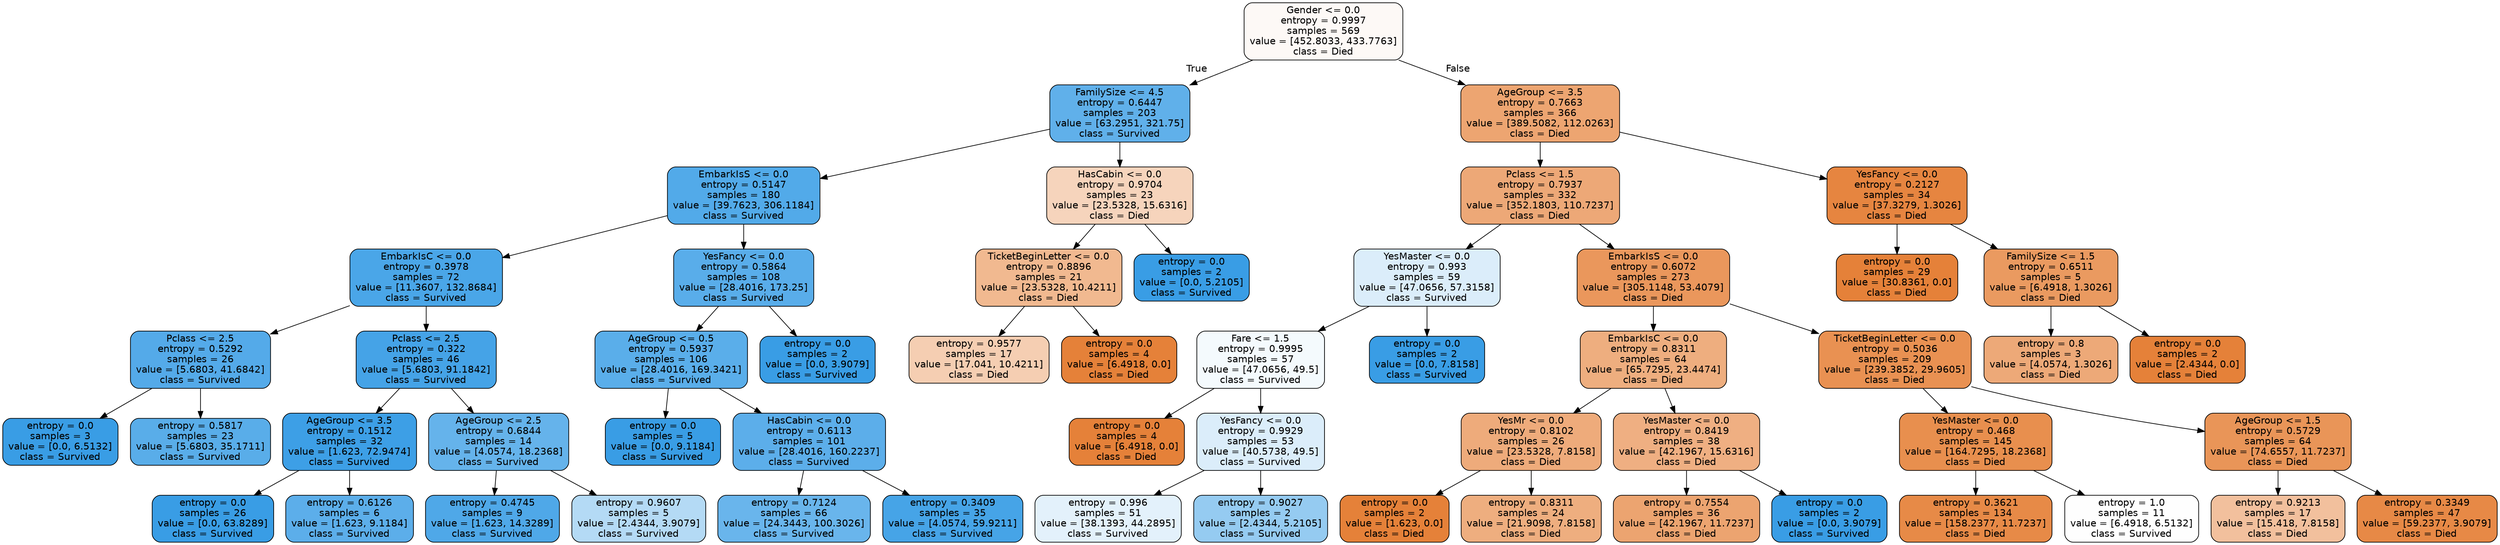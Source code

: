 digraph Tree {
node [shape=box, style="filled, rounded", color="black", fontname=helvetica] ;
edge [fontname=helvetica] ;
0 [label="Gender <= 0.0\nentropy = 0.9997\nsamples = 569\nvalue = [452.8033, 433.7763]\nclass = Died", fillcolor="#e581390b"] ;
1 [label="FamilySize <= 4.5\nentropy = 0.6447\nsamples = 203\nvalue = [63.2951, 321.75]\nclass = Survived", fillcolor="#399de5cd"] ;
0 -> 1 [labeldistance=2.5, labelangle=45, headlabel="True"] ;
2 [label="EmbarkIsS <= 0.0\nentropy = 0.5147\nsamples = 180\nvalue = [39.7623, 306.1184]\nclass = Survived", fillcolor="#399de5de"] ;
1 -> 2 ;
3 [label="EmbarkIsC <= 0.0\nentropy = 0.3978\nsamples = 72\nvalue = [11.3607, 132.8684]\nclass = Survived", fillcolor="#399de5e9"] ;
2 -> 3 ;
4 [label="Pclass <= 2.5\nentropy = 0.5292\nsamples = 26\nvalue = [5.6803, 41.6842]\nclass = Survived", fillcolor="#399de5dc"] ;
3 -> 4 ;
5 [label="entropy = 0.0\nsamples = 3\nvalue = [0.0, 6.5132]\nclass = Survived", fillcolor="#399de5ff"] ;
4 -> 5 ;
6 [label="entropy = 0.5817\nsamples = 23\nvalue = [5.6803, 35.1711]\nclass = Survived", fillcolor="#399de5d6"] ;
4 -> 6 ;
7 [label="Pclass <= 2.5\nentropy = 0.322\nsamples = 46\nvalue = [5.6803, 91.1842]\nclass = Survived", fillcolor="#399de5ef"] ;
3 -> 7 ;
8 [label="AgeGroup <= 3.5\nentropy = 0.1512\nsamples = 32\nvalue = [1.623, 72.9474]\nclass = Survived", fillcolor="#399de5f9"] ;
7 -> 8 ;
9 [label="entropy = 0.0\nsamples = 26\nvalue = [0.0, 63.8289]\nclass = Survived", fillcolor="#399de5ff"] ;
8 -> 9 ;
10 [label="entropy = 0.6126\nsamples = 6\nvalue = [1.623, 9.1184]\nclass = Survived", fillcolor="#399de5d2"] ;
8 -> 10 ;
11 [label="AgeGroup <= 2.5\nentropy = 0.6844\nsamples = 14\nvalue = [4.0574, 18.2368]\nclass = Survived", fillcolor="#399de5c6"] ;
7 -> 11 ;
12 [label="entropy = 0.4745\nsamples = 9\nvalue = [1.623, 14.3289]\nclass = Survived", fillcolor="#399de5e2"] ;
11 -> 12 ;
13 [label="entropy = 0.9607\nsamples = 5\nvalue = [2.4344, 3.9079]\nclass = Survived", fillcolor="#399de560"] ;
11 -> 13 ;
14 [label="YesFancy <= 0.0\nentropy = 0.5864\nsamples = 108\nvalue = [28.4016, 173.25]\nclass = Survived", fillcolor="#399de5d5"] ;
2 -> 14 ;
15 [label="AgeGroup <= 0.5\nentropy = 0.5937\nsamples = 106\nvalue = [28.4016, 169.3421]\nclass = Survived", fillcolor="#399de5d4"] ;
14 -> 15 ;
16 [label="entropy = 0.0\nsamples = 5\nvalue = [0.0, 9.1184]\nclass = Survived", fillcolor="#399de5ff"] ;
15 -> 16 ;
17 [label="HasCabin <= 0.0\nentropy = 0.6113\nsamples = 101\nvalue = [28.4016, 160.2237]\nclass = Survived", fillcolor="#399de5d2"] ;
15 -> 17 ;
18 [label="entropy = 0.7124\nsamples = 66\nvalue = [24.3443, 100.3026]\nclass = Survived", fillcolor="#399de5c1"] ;
17 -> 18 ;
19 [label="entropy = 0.3409\nsamples = 35\nvalue = [4.0574, 59.9211]\nclass = Survived", fillcolor="#399de5ee"] ;
17 -> 19 ;
20 [label="entropy = 0.0\nsamples = 2\nvalue = [0.0, 3.9079]\nclass = Survived", fillcolor="#399de5ff"] ;
14 -> 20 ;
21 [label="HasCabin <= 0.0\nentropy = 0.9704\nsamples = 23\nvalue = [23.5328, 15.6316]\nclass = Died", fillcolor="#e5813956"] ;
1 -> 21 ;
22 [label="TicketBeginLetter <= 0.0\nentropy = 0.8896\nsamples = 21\nvalue = [23.5328, 10.4211]\nclass = Died", fillcolor="#e581398e"] ;
21 -> 22 ;
23 [label="entropy = 0.9577\nsamples = 17\nvalue = [17.041, 10.4211]\nclass = Died", fillcolor="#e5813963"] ;
22 -> 23 ;
24 [label="entropy = 0.0\nsamples = 4\nvalue = [6.4918, 0.0]\nclass = Died", fillcolor="#e58139ff"] ;
22 -> 24 ;
25 [label="entropy = 0.0\nsamples = 2\nvalue = [0.0, 5.2105]\nclass = Survived", fillcolor="#399de5ff"] ;
21 -> 25 ;
26 [label="AgeGroup <= 3.5\nentropy = 0.7663\nsamples = 366\nvalue = [389.5082, 112.0263]\nclass = Died", fillcolor="#e58139b6"] ;
0 -> 26 [labeldistance=2.5, labelangle=-45, headlabel="False"] ;
27 [label="Pclass <= 1.5\nentropy = 0.7937\nsamples = 332\nvalue = [352.1803, 110.7237]\nclass = Died", fillcolor="#e58139af"] ;
26 -> 27 ;
28 [label="YesMaster <= 0.0\nentropy = 0.993\nsamples = 59\nvalue = [47.0656, 57.3158]\nclass = Survived", fillcolor="#399de52e"] ;
27 -> 28 ;
29 [label="Fare <= 1.5\nentropy = 0.9995\nsamples = 57\nvalue = [47.0656, 49.5]\nclass = Survived", fillcolor="#399de50d"] ;
28 -> 29 ;
30 [label="entropy = 0.0\nsamples = 4\nvalue = [6.4918, 0.0]\nclass = Died", fillcolor="#e58139ff"] ;
29 -> 30 ;
31 [label="YesFancy <= 0.0\nentropy = 0.9929\nsamples = 53\nvalue = [40.5738, 49.5]\nclass = Survived", fillcolor="#399de52e"] ;
29 -> 31 ;
32 [label="entropy = 0.996\nsamples = 51\nvalue = [38.1393, 44.2895]\nclass = Survived", fillcolor="#399de523"] ;
31 -> 32 ;
33 [label="entropy = 0.9027\nsamples = 2\nvalue = [2.4344, 5.2105]\nclass = Survived", fillcolor="#399de588"] ;
31 -> 33 ;
34 [label="entropy = 0.0\nsamples = 2\nvalue = [0.0, 7.8158]\nclass = Survived", fillcolor="#399de5ff"] ;
28 -> 34 ;
35 [label="EmbarkIsS <= 0.0\nentropy = 0.6072\nsamples = 273\nvalue = [305.1148, 53.4079]\nclass = Died", fillcolor="#e58139d2"] ;
27 -> 35 ;
36 [label="EmbarkIsC <= 0.0\nentropy = 0.8311\nsamples = 64\nvalue = [65.7295, 23.4474]\nclass = Died", fillcolor="#e58139a4"] ;
35 -> 36 ;
37 [label="YesMr <= 0.0\nentropy = 0.8102\nsamples = 26\nvalue = [23.5328, 7.8158]\nclass = Died", fillcolor="#e58139aa"] ;
36 -> 37 ;
38 [label="entropy = 0.0\nsamples = 2\nvalue = [1.623, 0.0]\nclass = Died", fillcolor="#e58139ff"] ;
37 -> 38 ;
39 [label="entropy = 0.8311\nsamples = 24\nvalue = [21.9098, 7.8158]\nclass = Died", fillcolor="#e58139a4"] ;
37 -> 39 ;
40 [label="YesMaster <= 0.0\nentropy = 0.8419\nsamples = 38\nvalue = [42.1967, 15.6316]\nclass = Died", fillcolor="#e58139a1"] ;
36 -> 40 ;
41 [label="entropy = 0.7554\nsamples = 36\nvalue = [42.1967, 11.7237]\nclass = Died", fillcolor="#e58139b8"] ;
40 -> 41 ;
42 [label="entropy = 0.0\nsamples = 2\nvalue = [0.0, 3.9079]\nclass = Survived", fillcolor="#399de5ff"] ;
40 -> 42 ;
43 [label="TicketBeginLetter <= 0.0\nentropy = 0.5036\nsamples = 209\nvalue = [239.3852, 29.9605]\nclass = Died", fillcolor="#e58139df"] ;
35 -> 43 ;
44 [label="YesMaster <= 0.0\nentropy = 0.468\nsamples = 145\nvalue = [164.7295, 18.2368]\nclass = Died", fillcolor="#e58139e3"] ;
43 -> 44 ;
45 [label="entropy = 0.3621\nsamples = 134\nvalue = [158.2377, 11.7237]\nclass = Died", fillcolor="#e58139ec"] ;
44 -> 45 ;
46 [label="entropy = 1.0\nsamples = 11\nvalue = [6.4918, 6.5132]\nclass = Survived", fillcolor="#399de501"] ;
44 -> 46 ;
47 [label="AgeGroup <= 1.5\nentropy = 0.5729\nsamples = 64\nvalue = [74.6557, 11.7237]\nclass = Died", fillcolor="#e58139d7"] ;
43 -> 47 ;
48 [label="entropy = 0.9213\nsamples = 17\nvalue = [15.418, 7.8158]\nclass = Died", fillcolor="#e581397e"] ;
47 -> 48 ;
49 [label="entropy = 0.3349\nsamples = 47\nvalue = [59.2377, 3.9079]\nclass = Died", fillcolor="#e58139ee"] ;
47 -> 49 ;
50 [label="YesFancy <= 0.0\nentropy = 0.2127\nsamples = 34\nvalue = [37.3279, 1.3026]\nclass = Died", fillcolor="#e58139f6"] ;
26 -> 50 ;
51 [label="entropy = 0.0\nsamples = 29\nvalue = [30.8361, 0.0]\nclass = Died", fillcolor="#e58139ff"] ;
50 -> 51 ;
52 [label="FamilySize <= 1.5\nentropy = 0.6511\nsamples = 5\nvalue = [6.4918, 1.3026]\nclass = Died", fillcolor="#e58139cc"] ;
50 -> 52 ;
53 [label="entropy = 0.8\nsamples = 3\nvalue = [4.0574, 1.3026]\nclass = Died", fillcolor="#e58139ad"] ;
52 -> 53 ;
54 [label="entropy = 0.0\nsamples = 2\nvalue = [2.4344, 0.0]\nclass = Died", fillcolor="#e58139ff"] ;
52 -> 54 ;
}